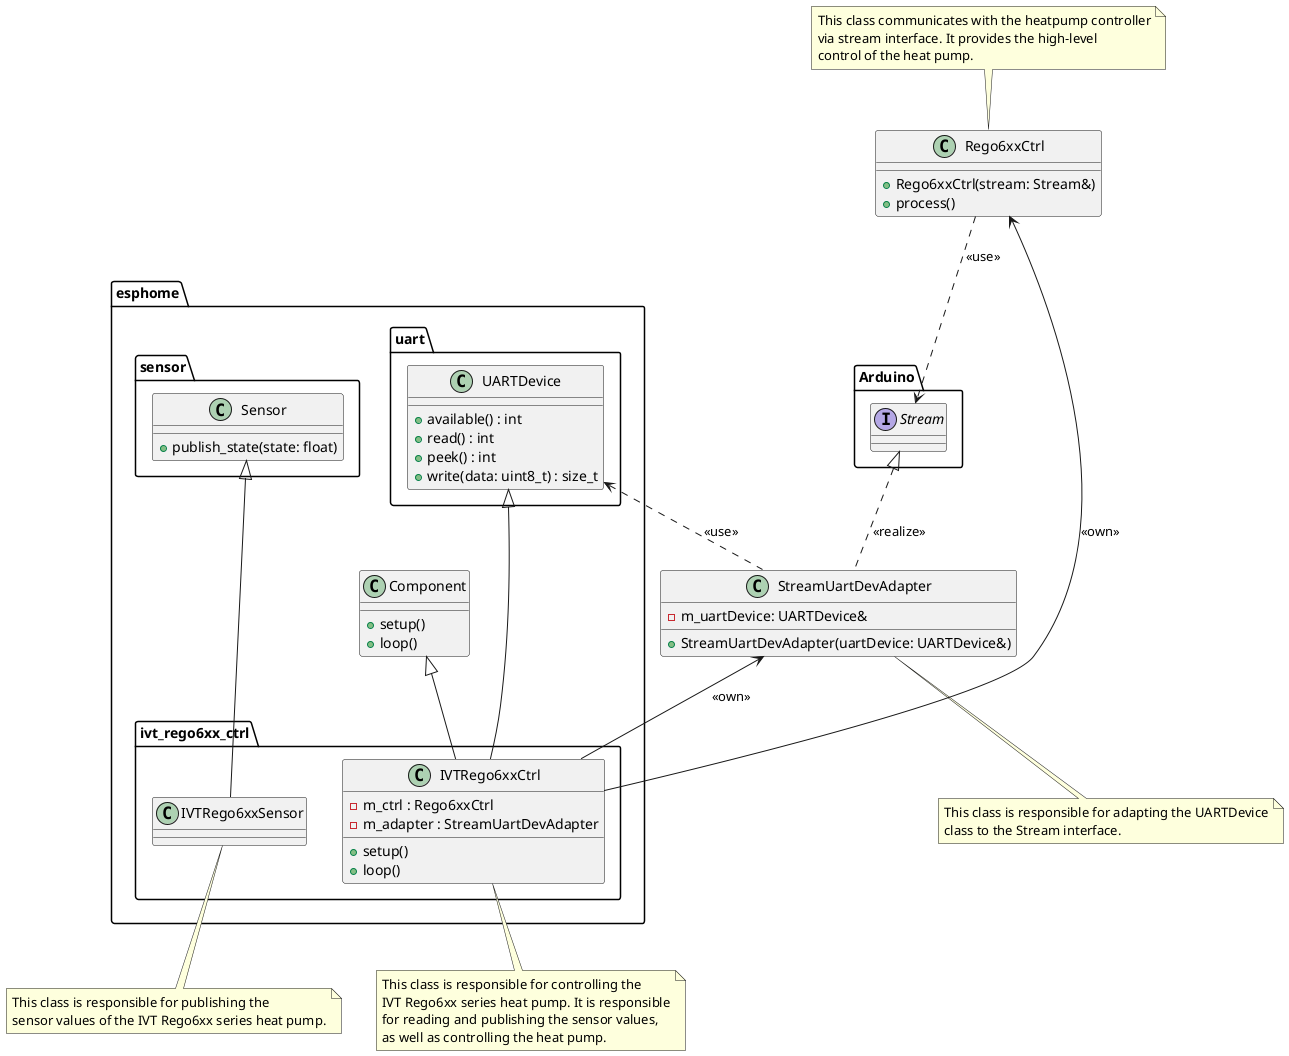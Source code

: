 @startuml class_diagram

package "esphome" {

    package "uart" as uartPckg {

        class "UARTDevice" as uartDevice {
            + available() : int
            + read() : int
            + peek() : int
            + write(data: uint8_t) : size_t
        }
    }

    class "Component" as comp {
        + setup()
        + loop()
    }

    package "sensor" as sensorPckg {

        class "Sensor" as sensor {
            + publish_state(state: float)
        }
    }

    package "ivt_rego6xx_ctrl" as ivtRego6xxCtrlPckg {

        class "IVTRego6xxCtrl" as ivtRego6xxCtrl {
            - m_ctrl : Rego6xxCtrl
            - m_adapter : StreamUartDevAdapter
            + setup()
            + loop()
        }

        class "IVTRego6xxSensor" as ivtRego6xxSensor {
        }
    }
}

note bottom of ivtRego6xxCtrl
    This class is responsible for controlling the
    IVT Rego6xx series heat pump. It is responsible
    for reading and publishing the sensor values,
    as well as controlling the heat pump.
end note

note bottom of ivtRego6xxSensor
    This class is responsible for publishing the
    sensor values of the IVT Rego6xx series heat pump.
end note

class "StreamUartDevAdapter" as streamUartDevAdapter {
    - m_uartDevice: UARTDevice&
    + StreamUartDevAdapter(uartDevice: UARTDevice&)
}

note bottom of streamUartDevAdapter
    This class is responsible for adapting the UARTDevice
    class to the Stream interface.
end note

class "Rego6xxCtrl" as rego6xxCtrl {
    + Rego6xxCtrl(stream: Stream&)
    + process()
}

note top of rego6xxCtrl
    This class communicates with the heatpump controller
    via stream interface. It provides the high-level
    control of the heat pump.
end note

package "Arduino" as arduinoPckg {
    interface "Stream" as stream
}

uartDevice <|--- ivtRego6xxCtrl
comp <|-- ivtRego6xxCtrl
rego6xxCtrl <-- ivtRego6xxCtrl: <<own>>
streamUartDevAdapter <-- ivtRego6xxCtrl: <<own>>

stream <|.. streamUartDevAdapter: <<realize>>
uartDevice <.. streamUartDevAdapter: <<use>>

rego6xxCtrl ..> stream: <<use>>

sensor <|--- ivtRego6xxSensor

@enduml
